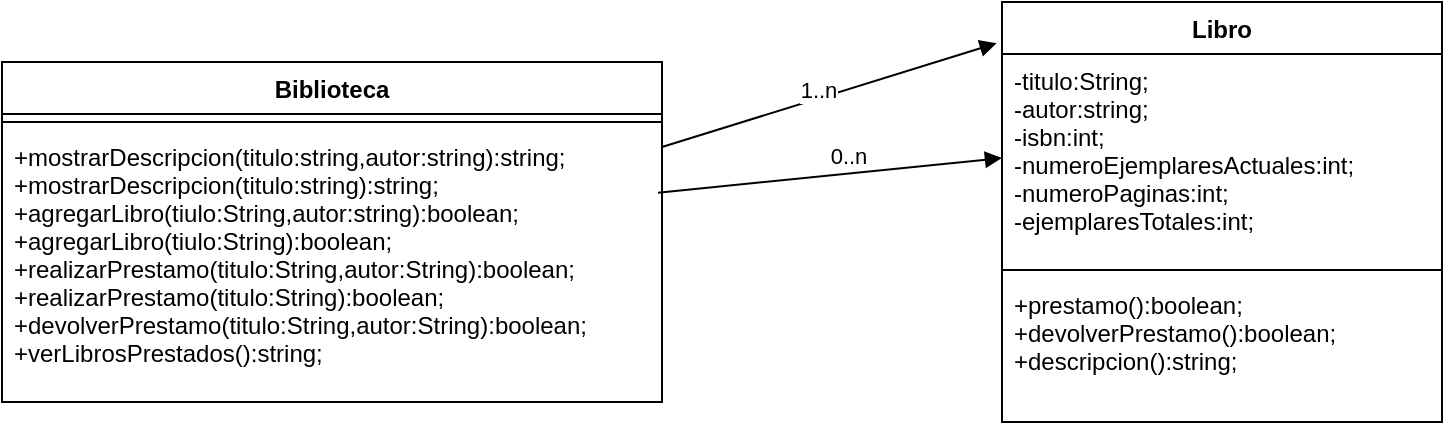 <mxfile version="20.3.0" type="device"><diagram id="C5RBs43oDa-KdzZeNtuy" name="Page-1"><mxGraphModel dx="2015" dy="425" grid="1" gridSize="10" guides="1" tooltips="1" connect="1" arrows="1" fold="1" page="1" pageScale="1" pageWidth="827" pageHeight="1169" math="0" shadow="0"><root><mxCell id="WIyWlLk6GJQsqaUBKTNV-0"/><mxCell id="WIyWlLk6GJQsqaUBKTNV-1" parent="WIyWlLk6GJQsqaUBKTNV-0"/><mxCell id="3E_WZu7ExRLLSfwAgFc3-0" value="Biblioteca" style="swimlane;fontStyle=1;align=center;verticalAlign=top;childLayout=stackLayout;horizontal=1;startSize=26;horizontalStack=0;resizeParent=1;resizeParentMax=0;resizeLast=0;collapsible=1;marginBottom=0;" vertex="1" parent="WIyWlLk6GJQsqaUBKTNV-1"><mxGeometry x="-60" y="100" width="330" height="170" as="geometry"/></mxCell><mxCell id="3E_WZu7ExRLLSfwAgFc3-2" value="" style="line;strokeWidth=1;fillColor=none;align=left;verticalAlign=middle;spacingTop=-1;spacingLeft=3;spacingRight=3;rotatable=0;labelPosition=right;points=[];portConstraint=eastwest;strokeColor=inherit;" vertex="1" parent="3E_WZu7ExRLLSfwAgFc3-0"><mxGeometry y="26" width="330" height="8" as="geometry"/></mxCell><mxCell id="3E_WZu7ExRLLSfwAgFc3-3" value="+mostrarDescripcion(titulo:string,autor:string):string;&#10;+mostrarDescripcion(titulo:string):string;&#10;+agregarLibro(tiulo:String,autor:string):boolean;&#10;+agregarLibro(tiulo:String):boolean;&#10;+realizarPrestamo(titulo:String,autor:String):boolean;&#10;+realizarPrestamo(titulo:String):boolean;&#10;+devolverPrestamo(titulo:String,autor:String):boolean;&#10;+verLibrosPrestados():string;" style="text;strokeColor=none;fillColor=none;align=left;verticalAlign=top;spacingLeft=4;spacingRight=4;overflow=hidden;rotatable=0;points=[[0,0.5],[1,0.5]];portConstraint=eastwest;" vertex="1" parent="3E_WZu7ExRLLSfwAgFc3-0"><mxGeometry y="34" width="330" height="136" as="geometry"/></mxCell><mxCell id="3E_WZu7ExRLLSfwAgFc3-4" value="Libro" style="swimlane;fontStyle=1;align=center;verticalAlign=top;childLayout=stackLayout;horizontal=1;startSize=26;horizontalStack=0;resizeParent=1;resizeParentMax=0;resizeLast=0;collapsible=1;marginBottom=0;" vertex="1" parent="WIyWlLk6GJQsqaUBKTNV-1"><mxGeometry x="440" y="70" width="220" height="210" as="geometry"/></mxCell><mxCell id="3E_WZu7ExRLLSfwAgFc3-5" value="-titulo:String;&#10;-autor:string;&#10;-isbn:int;&#10;-numeroEjemplaresActuales:int;&#10;-numeroPaginas:int;&#10;-ejemplaresTotales:int;" style="text;strokeColor=none;fillColor=none;align=left;verticalAlign=top;spacingLeft=4;spacingRight=4;overflow=hidden;rotatable=0;points=[[0,0.5],[1,0.5]];portConstraint=eastwest;" vertex="1" parent="3E_WZu7ExRLLSfwAgFc3-4"><mxGeometry y="26" width="220" height="104" as="geometry"/></mxCell><mxCell id="3E_WZu7ExRLLSfwAgFc3-6" value="" style="line;strokeWidth=1;fillColor=none;align=left;verticalAlign=middle;spacingTop=-1;spacingLeft=3;spacingRight=3;rotatable=0;labelPosition=right;points=[];portConstraint=eastwest;strokeColor=inherit;" vertex="1" parent="3E_WZu7ExRLLSfwAgFc3-4"><mxGeometry y="130" width="220" height="8" as="geometry"/></mxCell><mxCell id="3E_WZu7ExRLLSfwAgFc3-7" value="+prestamo():boolean;&#10;+devolverPrestamo():boolean;&#10;+descripcion():string;" style="text;strokeColor=none;fillColor=none;align=left;verticalAlign=top;spacingLeft=4;spacingRight=4;overflow=hidden;rotatable=0;points=[[0,0.5],[1,0.5]];portConstraint=eastwest;" vertex="1" parent="3E_WZu7ExRLLSfwAgFc3-4"><mxGeometry y="138" width="220" height="72" as="geometry"/></mxCell><mxCell id="3E_WZu7ExRLLSfwAgFc3-8" value="1..n" style="html=1;verticalAlign=bottom;endArrow=block;rounded=0;entryX=-0.012;entryY=0.098;entryDx=0;entryDy=0;entryPerimeter=0;exitX=1;exitY=0.25;exitDx=0;exitDy=0;" edge="1" parent="WIyWlLk6GJQsqaUBKTNV-1" source="3E_WZu7ExRLLSfwAgFc3-0" target="3E_WZu7ExRLLSfwAgFc3-4"><mxGeometry x="-0.087" y="-4" width="80" relative="1" as="geometry"><mxPoint x="260" y="220" as="sourcePoint"/><mxPoint x="340" y="220" as="targetPoint"/><Array as="points"/><mxPoint as="offset"/></mxGeometry></mxCell><mxCell id="3E_WZu7ExRLLSfwAgFc3-10" value="0..n" style="html=1;verticalAlign=bottom;endArrow=block;rounded=0;exitX=0.994;exitY=0.231;exitDx=0;exitDy=0;exitPerimeter=0;entryX=0;entryY=0.5;entryDx=0;entryDy=0;" edge="1" parent="WIyWlLk6GJQsqaUBKTNV-1" source="3E_WZu7ExRLLSfwAgFc3-3" target="3E_WZu7ExRLLSfwAgFc3-5"><mxGeometry x="0.099" width="80" relative="1" as="geometry"><mxPoint x="270" y="220" as="sourcePoint"/><mxPoint x="350" y="220" as="targetPoint"/><mxPoint as="offset"/></mxGeometry></mxCell></root></mxGraphModel></diagram></mxfile>